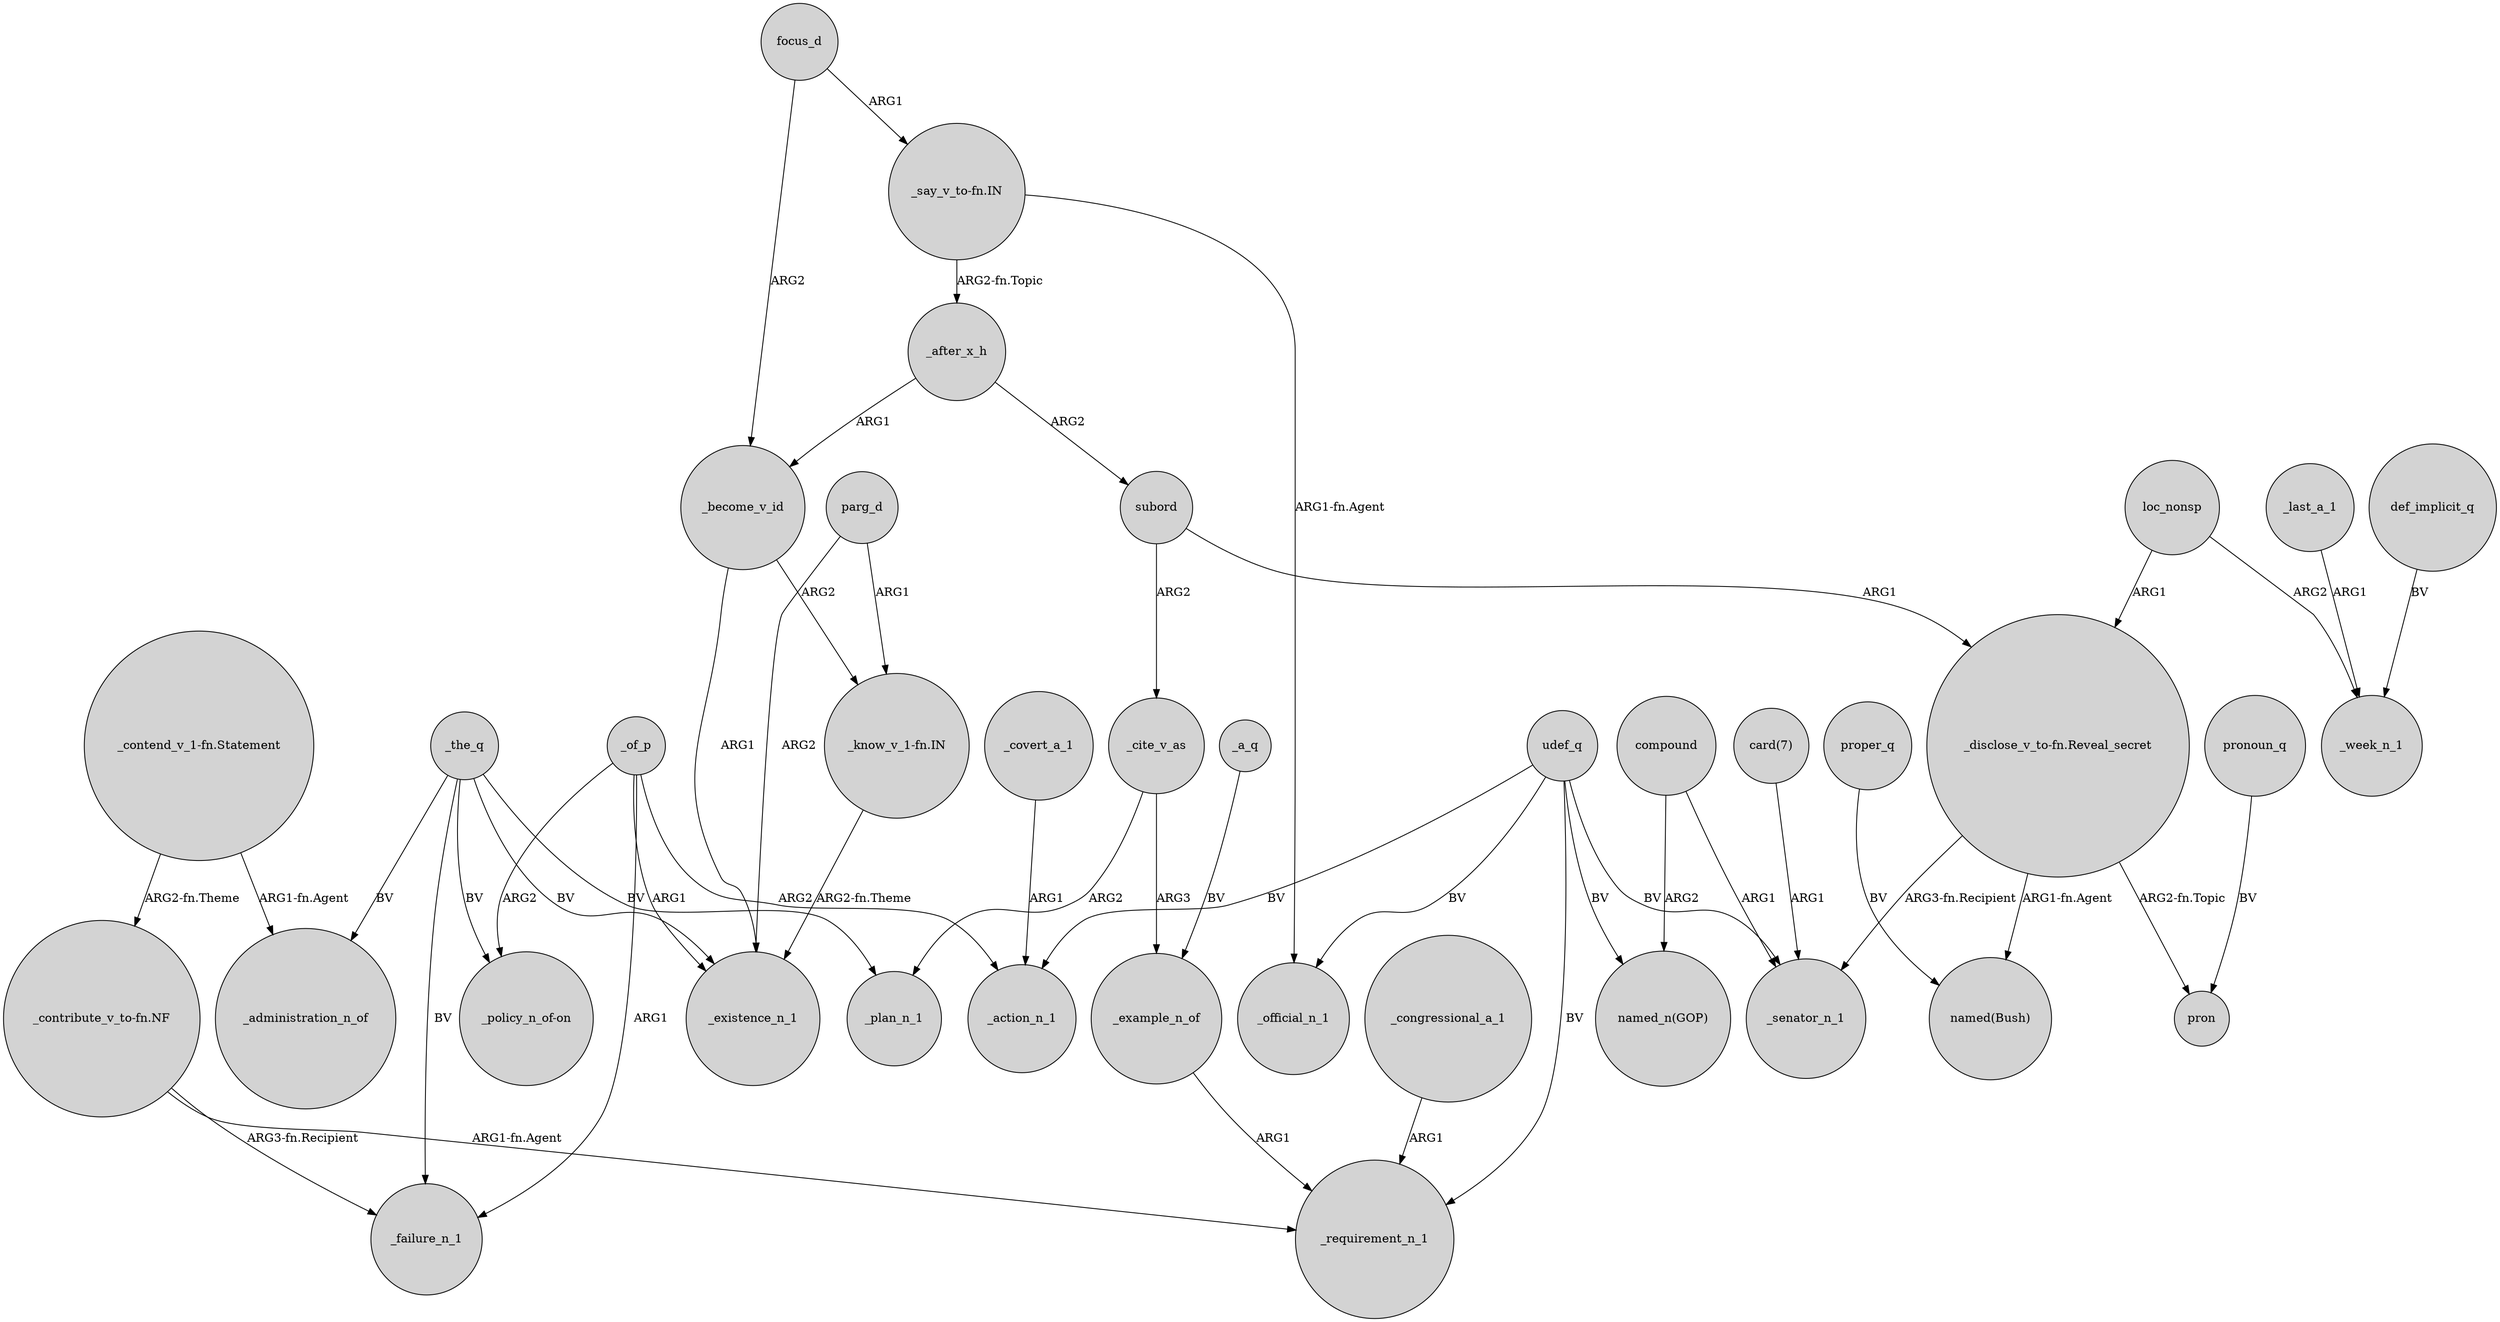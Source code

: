 digraph {
	node [shape=circle style=filled]
	"_disclose_v_to-fn.Reveal_secret" -> _senator_n_1 [label="ARG3-fn.Recipient"]
	"_contend_v_1-fn.Statement" -> _administration_n_of [label="ARG1-fn.Agent"]
	udef_q -> _senator_n_1 [label=BV]
	parg_d -> "_know_v_1-fn.IN" [label=ARG1]
	"_disclose_v_to-fn.Reveal_secret" -> "named(Bush)" [label="ARG1-fn.Agent"]
	def_implicit_q -> _week_n_1 [label=BV]
	focus_d -> _become_v_id [label=ARG2]
	subord -> "_disclose_v_to-fn.Reveal_secret" [label=ARG1]
	udef_q -> _requirement_n_1 [label=BV]
	_congressional_a_1 -> _requirement_n_1 [label=ARG1]
	_the_q -> "_policy_n_of-on" [label=BV]
	_of_p -> _existence_n_1 [label=ARG1]
	"_say_v_to-fn.IN" -> _official_n_1 [label="ARG1-fn.Agent"]
	_the_q -> _plan_n_1 [label=BV]
	_of_p -> _failure_n_1 [label=ARG1]
	_cite_v_as -> _plan_n_1 [label=ARG2]
	_of_p -> "_policy_n_of-on" [label=ARG2]
	_the_q -> _existence_n_1 [label=BV]
	_of_p -> _action_n_1 [label=ARG2]
	_after_x_h -> _become_v_id [label=ARG1]
	_cite_v_as -> _example_n_of [label=ARG3]
	parg_d -> _existence_n_1 [label=ARG2]
	_become_v_id -> "_know_v_1-fn.IN" [label=ARG2]
	"_disclose_v_to-fn.Reveal_secret" -> pron [label="ARG2-fn.Topic"]
	_become_v_id -> _existence_n_1 [label=ARG1]
	udef_q -> "named_n(GOP)" [label=BV]
	"_contribute_v_to-fn.NF" -> _failure_n_1 [label="ARG3-fn.Recipient"]
	pronoun_q -> pron [label=BV]
	"_know_v_1-fn.IN" -> _existence_n_1 [label="ARG2-fn.Theme"]
	loc_nonsp -> _week_n_1 [label=ARG2]
	"_contend_v_1-fn.Statement" -> "_contribute_v_to-fn.NF" [label="ARG2-fn.Theme"]
	_after_x_h -> subord [label=ARG2]
	"_contribute_v_to-fn.NF" -> _requirement_n_1 [label="ARG1-fn.Agent"]
	udef_q -> _official_n_1 [label=BV]
	loc_nonsp -> "_disclose_v_to-fn.Reveal_secret" [label=ARG1]
	compound -> "named_n(GOP)" [label=ARG2]
	_last_a_1 -> _week_n_1 [label=ARG1]
	"_say_v_to-fn.IN" -> _after_x_h [label="ARG2-fn.Topic"]
	proper_q -> "named(Bush)" [label=BV]
	"card(7)" -> _senator_n_1 [label=ARG1]
	_a_q -> _example_n_of [label=BV]
	_example_n_of -> _requirement_n_1 [label=ARG1]
	_the_q -> _failure_n_1 [label=BV]
	compound -> _senator_n_1 [label=ARG1]
	subord -> _cite_v_as [label=ARG2]
	udef_q -> _action_n_1 [label=BV]
	_the_q -> _administration_n_of [label=BV]
	_covert_a_1 -> _action_n_1 [label=ARG1]
	focus_d -> "_say_v_to-fn.IN" [label=ARG1]
}
